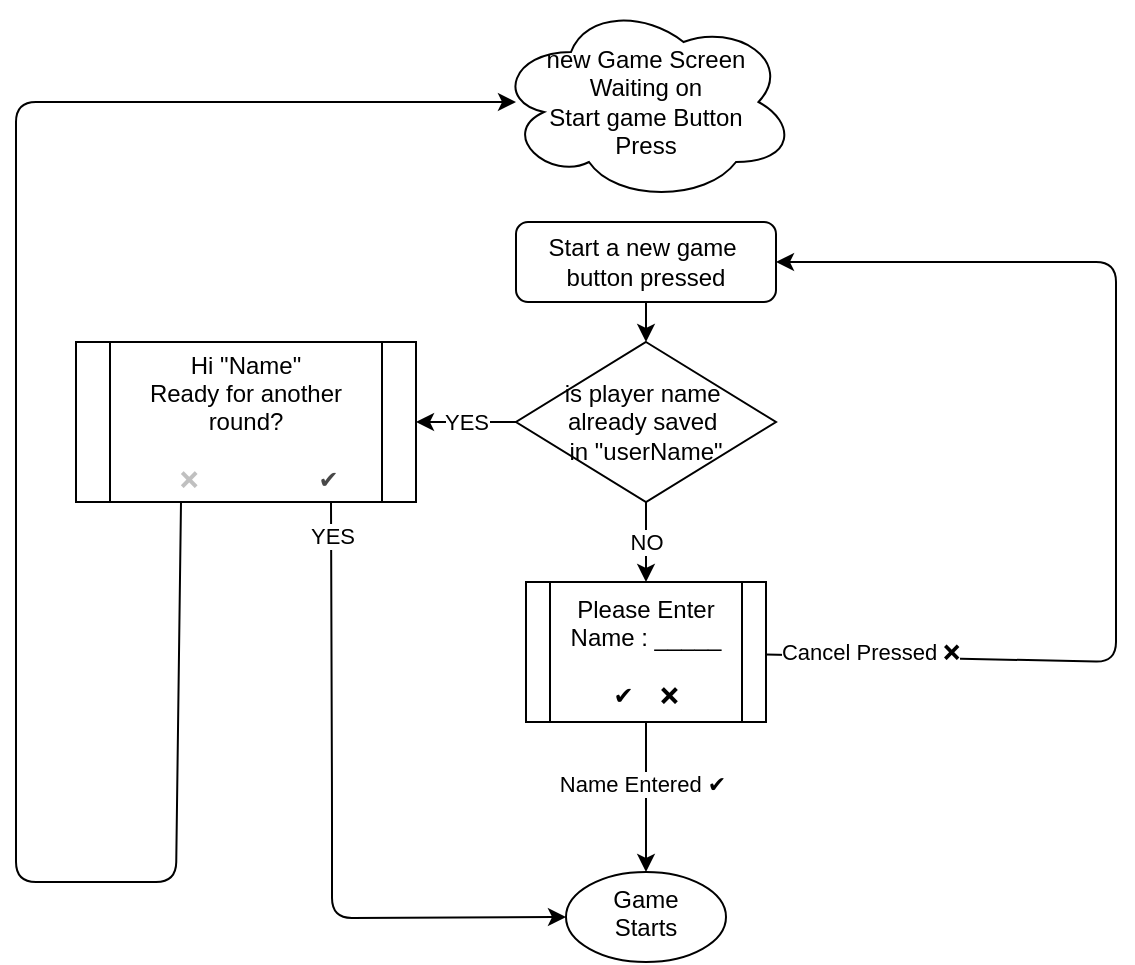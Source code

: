 <mxfile>
    <diagram id="THWu-Gb8dujOh3fBYyXd" name="Page-1">
        <mxGraphModel dx="1176" dy="797" grid="1" gridSize="10" guides="1" tooltips="1" connect="1" arrows="1" fold="1" page="1" pageScale="1" pageWidth="850" pageHeight="1100" math="0" shadow="0">
            <root>
                <mxCell id="0"/>
                <mxCell id="1" parent="0"/>
                <mxCell id="7" style="edgeStyle=none;html=1;entryX=0.5;entryY=0;entryDx=0;entryDy=0;" edge="1" parent="1" source="2" target="8">
                    <mxGeometry relative="1" as="geometry">
                        <mxPoint x="445" y="280" as="targetPoint"/>
                    </mxGeometry>
                </mxCell>
                <mxCell id="2" value="Start a new game&amp;nbsp;&lt;br&gt;button pressed" style="rounded=1;whiteSpace=wrap;html=1;" vertex="1" parent="1">
                    <mxGeometry x="380" y="220" width="130" height="40" as="geometry"/>
                </mxCell>
                <mxCell id="10" value="NO" style="edgeStyle=none;html=1;entryX=0.5;entryY=0;entryDx=0;entryDy=0;" edge="1" parent="1" source="8" target="9">
                    <mxGeometry relative="1" as="geometry"/>
                </mxCell>
                <mxCell id="17" value="YES" style="edgeStyle=none;html=1;" edge="1" parent="1" source="8" target="16">
                    <mxGeometry relative="1" as="geometry"/>
                </mxCell>
                <mxCell id="8" value="is player name&amp;nbsp;&lt;br&gt;already saved&amp;nbsp;&lt;br&gt;in &quot;userName&quot;" style="rhombus;whiteSpace=wrap;html=1;" vertex="1" parent="1">
                    <mxGeometry x="380" y="280" width="130" height="80" as="geometry"/>
                </mxCell>
                <mxCell id="11" style="edgeStyle=none;html=1;entryX=1;entryY=0.5;entryDx=0;entryDy=0;" edge="1" parent="1" source="9" target="2">
                    <mxGeometry relative="1" as="geometry">
                        <Array as="points">
                            <mxPoint x="680" y="440"/>
                            <mxPoint x="680" y="240"/>
                        </Array>
                    </mxGeometry>
                </mxCell>
                <mxCell id="12" value="Cancel Pressed ❌" style="edgeLabel;html=1;align=center;verticalAlign=middle;resizable=0;points=[];" vertex="1" connectable="0" parent="11">
                    <mxGeometry x="-0.809" y="3" relative="1" as="geometry">
                        <mxPoint as="offset"/>
                    </mxGeometry>
                </mxCell>
                <mxCell id="14" value="" style="edgeStyle=none;html=1;" edge="1" parent="1" source="9" target="13">
                    <mxGeometry relative="1" as="geometry"/>
                </mxCell>
                <mxCell id="15" value="Name Entered ✔" style="edgeLabel;html=1;align=center;verticalAlign=middle;resizable=0;points=[];" vertex="1" connectable="0" parent="14">
                    <mxGeometry x="-0.173" y="-2" relative="1" as="geometry">
                        <mxPoint as="offset"/>
                    </mxGeometry>
                </mxCell>
                <mxCell id="9" value="Please Enter &lt;br&gt;Name : _____&lt;br&gt;&lt;br&gt;&lt;div&gt;✔&amp;nbsp; &amp;nbsp; ❌&lt;/div&gt;" style="shape=process;whiteSpace=wrap;html=1;backgroundOutline=1;verticalAlign=top;" vertex="1" parent="1">
                    <mxGeometry x="385" y="400" width="120" height="70" as="geometry"/>
                </mxCell>
                <mxCell id="13" value="Game&lt;br&gt;Starts" style="ellipse;whiteSpace=wrap;html=1;verticalAlign=top;" vertex="1" parent="1">
                    <mxGeometry x="405" y="545" width="80" height="45" as="geometry"/>
                </mxCell>
                <mxCell id="18" style="edgeStyle=none;html=1;entryX=0;entryY=0.5;entryDx=0;entryDy=0;exitX=0.75;exitY=1;exitDx=0;exitDy=0;" edge="1" parent="1" source="16" target="13">
                    <mxGeometry relative="1" as="geometry">
                        <Array as="points">
                            <mxPoint x="288" y="510"/>
                            <mxPoint x="288" y="568"/>
                        </Array>
                    </mxGeometry>
                </mxCell>
                <mxCell id="19" value="YES" style="edgeLabel;html=1;align=center;verticalAlign=middle;resizable=0;points=[];" vertex="1" connectable="0" parent="18">
                    <mxGeometry x="-0.895" relative="1" as="geometry">
                        <mxPoint as="offset"/>
                    </mxGeometry>
                </mxCell>
                <mxCell id="16" value="Hi &quot;Name&quot;&lt;br&gt;Ready for another round?&lt;br&gt;&lt;br&gt;&lt;div&gt;&lt;span style=&quot;color: rgb(192, 192, 192);&quot;&gt;&amp;nbsp; &amp;nbsp; ❌&amp;nbsp; &amp;nbsp; &amp;nbsp; &amp;nbsp; &amp;nbsp; &amp;nbsp; &amp;nbsp; &amp;nbsp; &amp;nbsp;&amp;nbsp;&lt;/span&gt;&lt;span style=&quot;color: rgb(72, 72, 72); background-color: transparent;&quot;&gt;✔&lt;/span&gt;&lt;/div&gt;" style="shape=process;whiteSpace=wrap;html=1;backgroundOutline=1;" vertex="1" parent="1">
                    <mxGeometry x="160" y="280" width="170" height="80" as="geometry"/>
                </mxCell>
                <mxCell id="24" style="edgeStyle=none;html=1;exitX=0.25;exitY=1;exitDx=0;exitDy=0;" edge="1" parent="1">
                    <mxGeometry relative="1" as="geometry">
                        <mxPoint x="380" y="160" as="targetPoint"/>
                        <mxPoint x="212.5" y="360" as="sourcePoint"/>
                        <Array as="points">
                            <mxPoint x="210" y="550"/>
                            <mxPoint x="130" y="550"/>
                            <mxPoint x="130" y="160"/>
                        </Array>
                    </mxGeometry>
                </mxCell>
                <mxCell id="25" value="new Game Screen&lt;br&gt;Waiting on&lt;br&gt;Start game Button&lt;br&gt;Press" style="ellipse;shape=cloud;whiteSpace=wrap;html=1;" vertex="1" parent="1">
                    <mxGeometry x="370" y="110" width="150" height="100" as="geometry"/>
                </mxCell>
            </root>
        </mxGraphModel>
    </diagram>
</mxfile>
